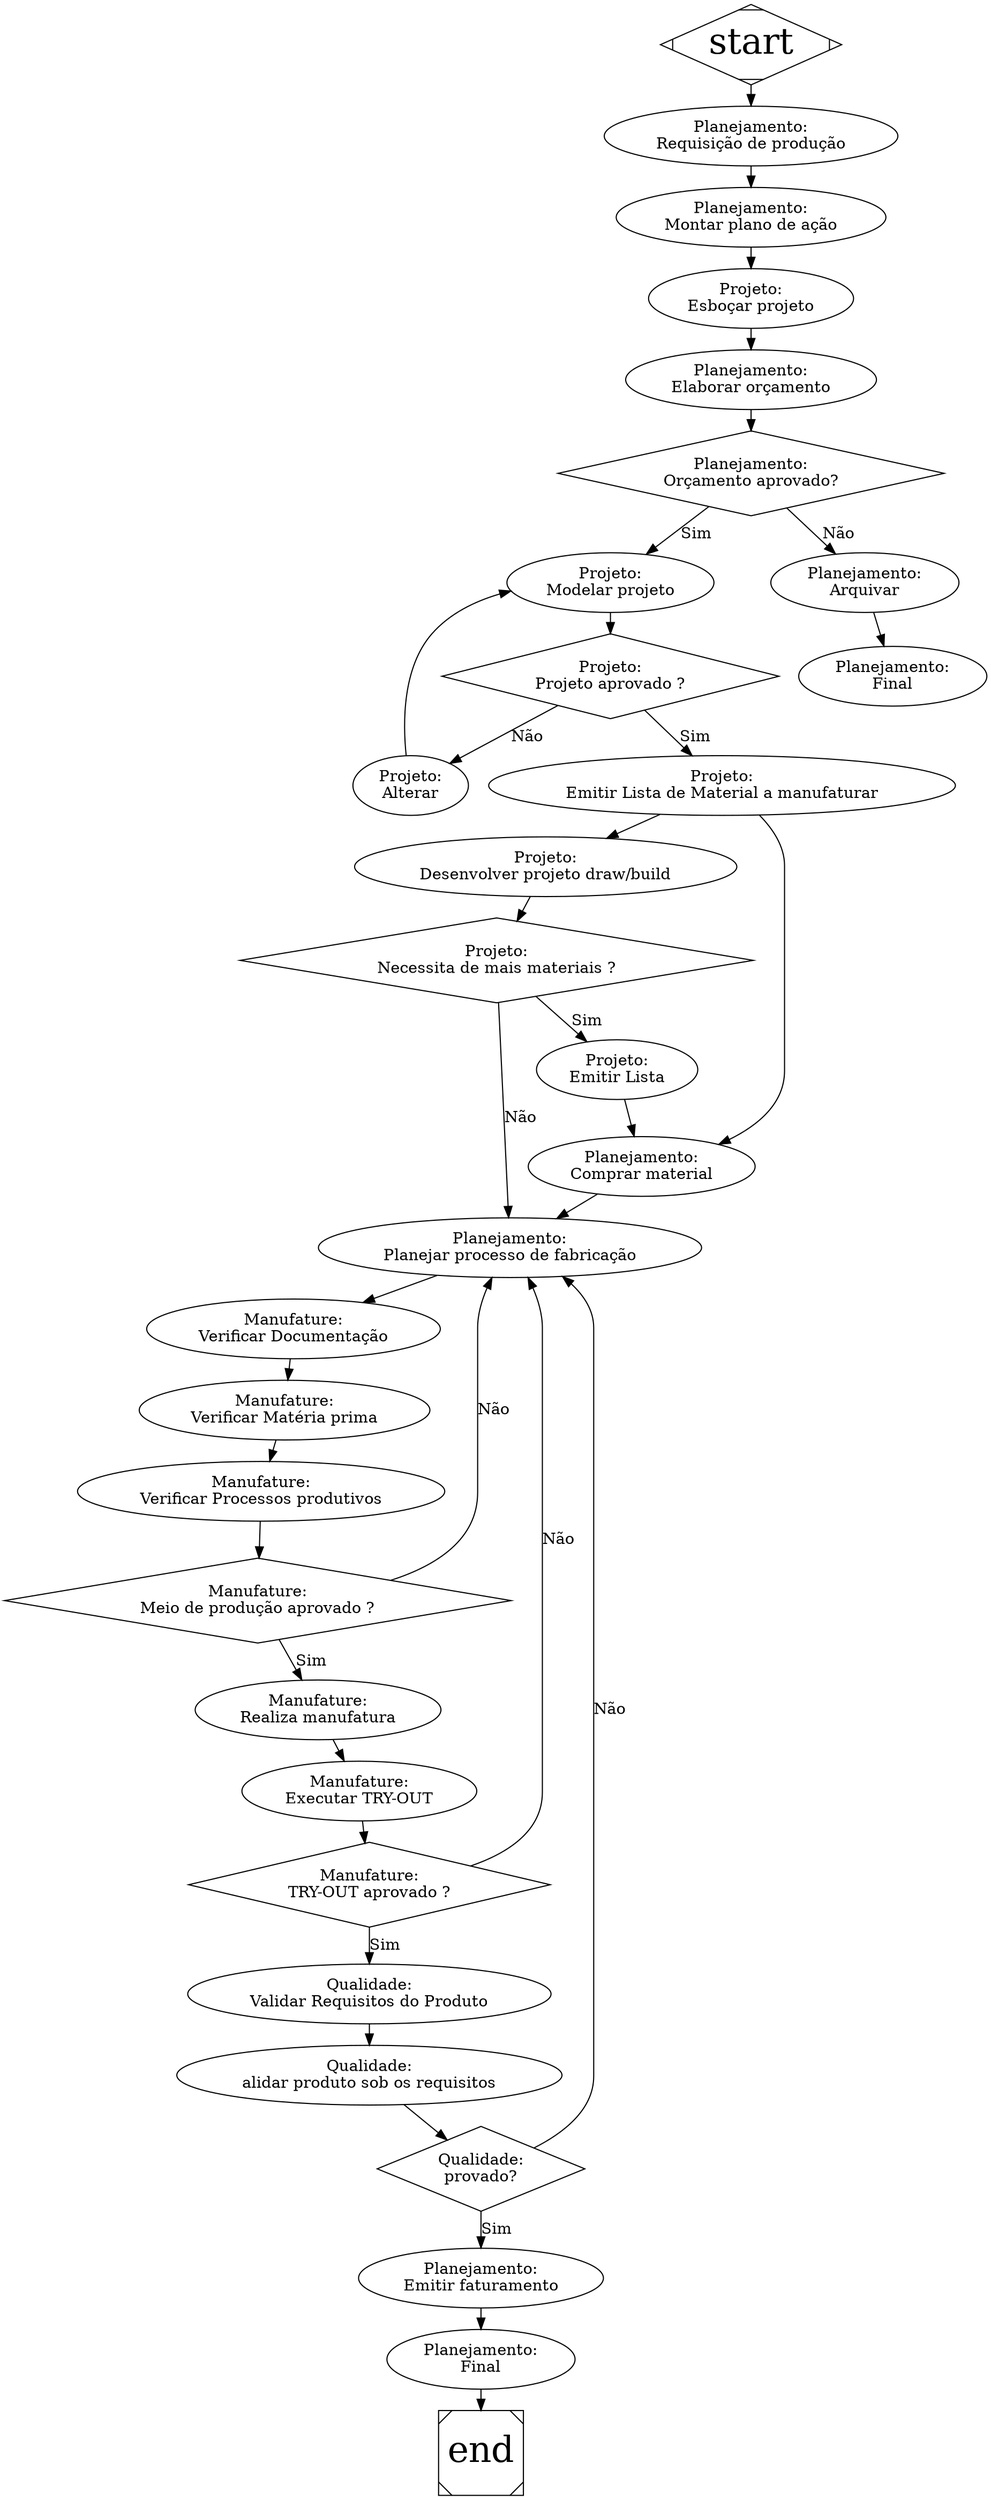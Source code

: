digraph G 
{
  //ranksep=1.5;   // Espaçamento entre níveis de clusters
  //nodesep=0.1;   // Espaçamento entre nós dentro dos cluster

  subgraph Industria_Genérica_box
  {
    graph [
    rankdir=LR
    //nodesep=1.5
    ranksep=1.2    // magically, tweaking ranksep changed A4->B$, yea!!
    //ranksep=1.0  // magic is ALL gone, boo
   ]
    start [shape=Mdiamond, width=1, height=1, fontsize=32];
    end [shape=Msquare, width=1, height=1, fontsize=32];
    //subgraph cluster_projeto
    //{
      //label = "Projeto";
      //fontsize=32;
      //width=2.0;
      //height=2.0;
      
      pr_EsbProj[label="Projeto:\nEsboçar projeto"];
      pr_ModProj[label="Projeto:\nModelar projeto"];
      pr_ProjApr[label="Projeto:\nProjeto aprovado ?",shape=diamond];
      pr_AltProj[label="Projeto:\nAlterar"]
      pr_EmLiMat[label="Projeto:\nEmitir Lista de Material a manufaturar"]
      pr_DesProj[label="Projeto:\nDesenvolver projeto draw/build"]
      pr_NecMais[label="Projeto:\nNecessita de mais materiais ?",shape=diamond]
      pr_EmLiMai[label="Projeto:\nEmitir Lista"]

      pr_ModProj->pr_ProjApr;
      pr_ProjApr->pr_AltProj[label="Não"];
      pr_AltProj->pr_ModProj
      pr_ProjApr->pr_EmLiMat[label="Sim"];
      pr_EmLiMat->pr_DesProj;
      pr_DesProj->pr_NecMais;
      pr_NecMais->pr_EmLiMai[label="Sim"];
    //}
    
    //subgraph cluster_planejamento 
    //{
      //label = "Planejamento";
      //fontsize=32;
      //width=2.0;
      //height=2.0;

      pl_RecDemPr[label="Planejamento:\nRequisição de produção"];
      pl_MonPlaAc[label="Planejamento:\nMontar plano de ação"];
      pl_ElaOrc  [label="Planejamento:\nElaborar orçamento"];
      pl_OrcApr  [label="Planejamento:\nOrçamento aprovado?",shape=diamond];
      pl_Arqui   [label="Planejamento:\nArquivar"];
      pl_Fin1    [label="Planejamento:\nFinal"];

      pl_ComMat  [label="Planejamento:\nComprar material"];
      pl_PlaPrFa [label="Planejamento:\nPlanejar processo de fabricação"];

      pl_EmiFat  [label="Planejamento:\nEmitir faturamento"];
      pl_Fin2    [label="Planejamento:\nFinal"];


      pl_RecDemPr->pl_MonPlaAc
      pl_ElaOrc->pl_OrcApr
      pl_OrcApr->pl_Arqui[label="Não"];
      pl_Arqui->pl_Fin1

      pl_ComMat->pl_PlaPrFa

      pl_EmiFat->pl_Fin2
   // }
    
    //subgraph cluster_manufatura
   // {
      //label = "Manufatura";
      //fontsize=32;
      //width=2.0;
      //height=2.0;
      
      Ma_VeriDocu[label="Manufature:\nVerificar Documentação"];
      Ma_VeriMatp[label="Manufature:\nVerificar Matéria prima"];
      Ma_VeriProc[label="Manufature:\nVerificar Processos produtivos"];
      Ma_MeiProAp[label="Manufature:\nMeio de produção aprovado ?",shape=diamond];
      Ma_ReaManuf[label="Manufature:\nRealiza manufatura"];
      Ma_ExecTryo[label="Manufature:\nExecutar TRY-OUT"];
      Ma_TryoApro[label="Manufature:\nTRY-OUT aprovado ?",shape=diamond];

      Ma_VeriDocu->Ma_VeriMatp;
      Ma_VeriMatp->Ma_VeriProc;
      Ma_VeriProc->Ma_MeiProAp;
      Ma_MeiProAp->Ma_ReaManuf[label="Sim"];
      Ma_ReaManuf->Ma_ExecTryo;
      Ma_ExecTryo->Ma_TryoApro;
   // }
    
   // subgraph cluster_qualidade 
   // {
      //label = "Qualidade";
      //fontsize=32;
     // width=20;
      //height=20;

      qu_VaRePr[label="Qualidade:\nValidar Requisitos do Produto"];
      qu_VaSoRe[label="Qualidade:\nalidar produto sob os requisitos"];
      qu_Aprove[label="Qualidade:\nprovado?",shape=diamond];

      qu_VaRePr->qu_VaSoRe
      qu_VaSoRe->qu_Aprove
//    }

    pl_MonPlaAc->pr_EsbProj
    pl_OrcApr->pr_ModProj[label="Sim"];
    pl_PlaPrFa->Ma_VeriDocu
    
    pr_EsbProj->pl_ElaOrc
    pr_EmLiMai->pl_ComMat
    pr_EmLiMat->pl_ComMat
    pr_NecMais->pl_PlaPrFa[label="Não"];

    Ma_MeiProAp->pl_PlaPrFa[label="Não"]
    Ma_TryoApro->pl_PlaPrFa[label="Não"]
    Ma_TryoApro->qu_VaRePr[label="Sim"]

    qu_Aprove->pl_EmiFat[label="Sim"]
    qu_Aprove->pl_PlaPrFa[label="Não"]

    start->pl_RecDemPr
    pl_Fin2->end

  }
}